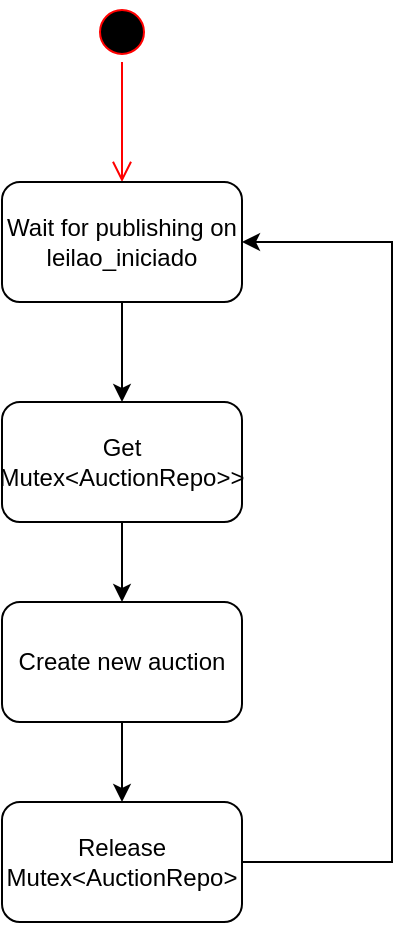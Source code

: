 <mxfile version="28.1.2" pages="4">
  <diagram name="init_auction" id="ZShbLeK9rYV55qqBjuDV">
    <mxGraphModel dx="1422" dy="853" grid="1" gridSize="10" guides="1" tooltips="1" connect="1" arrows="1" fold="1" page="1" pageScale="1" pageWidth="850" pageHeight="1100" math="0" shadow="0">
      <root>
        <mxCell id="0" />
        <mxCell id="1" parent="0" />
        <mxCell id="aOswbrfjWOmHaii_PcYx-1" value="" style="ellipse;html=1;shape=startState;fillColor=#000000;strokeColor=#ff0000;" vertex="1" parent="1">
          <mxGeometry x="410" y="80" width="30" height="30" as="geometry" />
        </mxCell>
        <mxCell id="aOswbrfjWOmHaii_PcYx-2" value="" style="edgeStyle=orthogonalEdgeStyle;html=1;verticalAlign=bottom;endArrow=open;endSize=8;strokeColor=#ff0000;rounded=0;" edge="1" source="aOswbrfjWOmHaii_PcYx-1" parent="1">
          <mxGeometry relative="1" as="geometry">
            <mxPoint x="425" y="170" as="targetPoint" />
          </mxGeometry>
        </mxCell>
        <mxCell id="aOswbrfjWOmHaii_PcYx-5" style="edgeStyle=orthogonalEdgeStyle;rounded=0;orthogonalLoop=1;jettySize=auto;html=1;exitX=0.5;exitY=1;exitDx=0;exitDy=0;entryX=0.5;entryY=0;entryDx=0;entryDy=0;" edge="1" parent="1" source="aOswbrfjWOmHaii_PcYx-3" target="aOswbrfjWOmHaii_PcYx-4">
          <mxGeometry relative="1" as="geometry" />
        </mxCell>
        <mxCell id="aOswbrfjWOmHaii_PcYx-3" value="Get Mutex&amp;lt;AuctionRepo&amp;gt;&amp;gt;" style="rounded=1;whiteSpace=wrap;html=1;" vertex="1" parent="1">
          <mxGeometry x="365" y="280" width="120" height="60" as="geometry" />
        </mxCell>
        <mxCell id="aOswbrfjWOmHaii_PcYx-9" style="edgeStyle=orthogonalEdgeStyle;rounded=0;orthogonalLoop=1;jettySize=auto;html=1;exitX=0.5;exitY=1;exitDx=0;exitDy=0;entryX=0.5;entryY=0;entryDx=0;entryDy=0;" edge="1" parent="1" source="aOswbrfjWOmHaii_PcYx-4" target="aOswbrfjWOmHaii_PcYx-6">
          <mxGeometry relative="1" as="geometry" />
        </mxCell>
        <mxCell id="aOswbrfjWOmHaii_PcYx-4" value="Create new auction" style="rounded=1;whiteSpace=wrap;html=1;" vertex="1" parent="1">
          <mxGeometry x="365" y="380" width="120" height="60" as="geometry" />
        </mxCell>
        <mxCell id="aOswbrfjWOmHaii_PcYx-10" style="edgeStyle=orthogonalEdgeStyle;rounded=0;orthogonalLoop=1;jettySize=auto;html=1;exitX=1;exitY=0.5;exitDx=0;exitDy=0;entryX=1;entryY=0.5;entryDx=0;entryDy=0;" edge="1" parent="1" source="aOswbrfjWOmHaii_PcYx-6" target="aOswbrfjWOmHaii_PcYx-7">
          <mxGeometry relative="1" as="geometry">
            <Array as="points">
              <mxPoint x="560" y="510" />
              <mxPoint x="560" y="200" />
            </Array>
          </mxGeometry>
        </mxCell>
        <mxCell id="aOswbrfjWOmHaii_PcYx-6" value="Release Mutex&amp;lt;AuctionRepo&amp;gt;" style="rounded=1;whiteSpace=wrap;html=1;" vertex="1" parent="1">
          <mxGeometry x="365" y="480" width="120" height="60" as="geometry" />
        </mxCell>
        <mxCell id="aOswbrfjWOmHaii_PcYx-8" style="edgeStyle=orthogonalEdgeStyle;rounded=0;orthogonalLoop=1;jettySize=auto;html=1;exitX=0.5;exitY=1;exitDx=0;exitDy=0;entryX=0.5;entryY=0;entryDx=0;entryDy=0;" edge="1" parent="1" source="aOswbrfjWOmHaii_PcYx-7" target="aOswbrfjWOmHaii_PcYx-3">
          <mxGeometry relative="1" as="geometry" />
        </mxCell>
        <mxCell id="aOswbrfjWOmHaii_PcYx-7" value="Wait for publishing on leilao_iniciado" style="rounded=1;whiteSpace=wrap;html=1;" vertex="1" parent="1">
          <mxGeometry x="365" y="170" width="120" height="60" as="geometry" />
        </mxCell>
      </root>
    </mxGraphModel>
  </diagram>
  <diagram id="7X5z4MBJ-ZKuY_FDH3-5" name="validate_bid">
    <mxGraphModel dx="1422" dy="853" grid="1" gridSize="10" guides="1" tooltips="1" connect="1" arrows="1" fold="1" page="1" pageScale="1" pageWidth="850" pageHeight="1100" math="0" shadow="0">
      <root>
        <mxCell id="0" />
        <mxCell id="1" parent="0" />
        <mxCell id="AKYTVT5jI3eE3R4Rnk5i-1" value="" style="ellipse;html=1;shape=startState;fillColor=#000000;strokeColor=#ff0000;" vertex="1" parent="1">
          <mxGeometry x="410" y="70" width="30" height="30" as="geometry" />
        </mxCell>
        <mxCell id="AKYTVT5jI3eE3R4Rnk5i-2" value="" style="edgeStyle=orthogonalEdgeStyle;html=1;verticalAlign=bottom;endArrow=open;endSize=8;strokeColor=#ff0000;rounded=0;" edge="1" source="AKYTVT5jI3eE3R4Rnk5i-1" parent="1">
          <mxGeometry relative="1" as="geometry">
            <mxPoint x="425" y="160" as="targetPoint" />
          </mxGeometry>
        </mxCell>
        <mxCell id="AKYTVT5jI3eE3R4Rnk5i-5" style="edgeStyle=orthogonalEdgeStyle;rounded=0;orthogonalLoop=1;jettySize=auto;html=1;exitX=0.5;exitY=1;exitDx=0;exitDy=0;entryX=0.5;entryY=0;entryDx=0;entryDy=0;" edge="1" parent="1" source="AKYTVT5jI3eE3R4Rnk5i-3" target="AKYTVT5jI3eE3R4Rnk5i-4">
          <mxGeometry relative="1" as="geometry" />
        </mxCell>
        <mxCell id="AKYTVT5jI3eE3R4Rnk5i-3" value="wait for publish on &quot;lance_realizado&quot;" style="rounded=1;whiteSpace=wrap;html=1;" vertex="1" parent="1">
          <mxGeometry x="365" y="160" width="120" height="60" as="geometry" />
        </mxCell>
        <mxCell id="AKYTVT5jI3eE3R4Rnk5i-7" style="edgeStyle=orthogonalEdgeStyle;rounded=0;orthogonalLoop=1;jettySize=auto;html=1;exitX=0.5;exitY=1;exitDx=0;exitDy=0;entryX=0.5;entryY=0;entryDx=0;entryDy=0;" edge="1" parent="1" source="AKYTVT5jI3eE3R4Rnk5i-4" target="AKYTVT5jI3eE3R4Rnk5i-6">
          <mxGeometry relative="1" as="geometry" />
        </mxCell>
        <mxCell id="AKYTVT5jI3eE3R4Rnk5i-4" value="validate_bid" style="rounded=1;whiteSpace=wrap;html=1;" vertex="1" parent="1">
          <mxGeometry x="365" y="260" width="120" height="60" as="geometry" />
        </mxCell>
        <mxCell id="AKYTVT5jI3eE3R4Rnk5i-8" style="edgeStyle=orthogonalEdgeStyle;rounded=0;orthogonalLoop=1;jettySize=auto;html=1;exitX=1;exitY=0.5;exitDx=0;exitDy=0;entryX=1;entryY=0.5;entryDx=0;entryDy=0;" edge="1" parent="1" source="AKYTVT5jI3eE3R4Rnk5i-6" target="AKYTVT5jI3eE3R4Rnk5i-3">
          <mxGeometry relative="1" as="geometry">
            <Array as="points">
              <mxPoint x="560" y="400" />
              <mxPoint x="560" y="190" />
            </Array>
          </mxGeometry>
        </mxCell>
        <mxCell id="AKYTVT5jI3eE3R4Rnk5i-9" value="No" style="edgeLabel;html=1;align=center;verticalAlign=middle;resizable=0;points=[];" vertex="1" connectable="0" parent="AKYTVT5jI3eE3R4Rnk5i-8">
          <mxGeometry x="0.171" y="2" relative="1" as="geometry">
            <mxPoint x="12" y="19" as="offset" />
          </mxGeometry>
        </mxCell>
        <mxCell id="AKYTVT5jI3eE3R4Rnk5i-11" style="edgeStyle=orthogonalEdgeStyle;rounded=0;orthogonalLoop=1;jettySize=auto;html=1;exitX=0.5;exitY=1;exitDx=0;exitDy=0;entryX=0.5;entryY=0;entryDx=0;entryDy=0;" edge="1" parent="1" source="AKYTVT5jI3eE3R4Rnk5i-6" target="AKYTVT5jI3eE3R4Rnk5i-10">
          <mxGeometry relative="1" as="geometry" />
        </mxCell>
        <mxCell id="AKYTVT5jI3eE3R4Rnk5i-6" value="is bid valid?" style="rhombus;whiteSpace=wrap;html=1;" vertex="1" parent="1">
          <mxGeometry x="358" y="360" width="135" height="80" as="geometry" />
        </mxCell>
        <mxCell id="AKYTVT5jI3eE3R4Rnk5i-12" style="edgeStyle=orthogonalEdgeStyle;rounded=0;orthogonalLoop=1;jettySize=auto;html=1;exitX=0.5;exitY=1;exitDx=0;exitDy=0;" edge="1" parent="1" source="AKYTVT5jI3eE3R4Rnk5i-10">
          <mxGeometry relative="1" as="geometry">
            <mxPoint x="426" y="570" as="targetPoint" />
          </mxGeometry>
        </mxCell>
        <mxCell id="AKYTVT5jI3eE3R4Rnk5i-10" value="Get Mutex&amp;lt;AuctionRepo&amp;gt;" style="rounded=1;whiteSpace=wrap;html=1;" vertex="1" parent="1">
          <mxGeometry x="366" y="470" width="120" height="60" as="geometry" />
        </mxCell>
        <mxCell id="AKYTVT5jI3eE3R4Rnk5i-15" style="edgeStyle=orthogonalEdgeStyle;rounded=0;orthogonalLoop=1;jettySize=auto;html=1;exitX=0.5;exitY=1;exitDx=0;exitDy=0;entryX=0.5;entryY=0;entryDx=0;entryDy=0;" edge="1" parent="1" source="AKYTVT5jI3eE3R4Rnk5i-13" target="AKYTVT5jI3eE3R4Rnk5i-14">
          <mxGeometry relative="1" as="geometry" />
        </mxCell>
        <mxCell id="AKYTVT5jI3eE3R4Rnk5i-13" value="Get Mutex&amp;lt;Connection&amp;gt;" style="rounded=1;whiteSpace=wrap;html=1;" vertex="1" parent="1">
          <mxGeometry x="365" y="570" width="120" height="60" as="geometry" />
        </mxCell>
        <mxCell id="AKYTVT5jI3eE3R4Rnk5i-17" style="edgeStyle=orthogonalEdgeStyle;rounded=0;orthogonalLoop=1;jettySize=auto;html=1;exitX=0.5;exitY=1;exitDx=0;exitDy=0;" edge="1" parent="1" source="AKYTVT5jI3eE3R4Rnk5i-14" target="AKYTVT5jI3eE3R4Rnk5i-16">
          <mxGeometry relative="1" as="geometry" />
        </mxCell>
        <mxCell id="AKYTVT5jI3eE3R4Rnk5i-14" value="publish bid on &quot;lance_validado&quot;" style="rounded=1;whiteSpace=wrap;html=1;" vertex="1" parent="1">
          <mxGeometry x="365" y="660" width="120" height="60" as="geometry" />
        </mxCell>
        <mxCell id="AKYTVT5jI3eE3R4Rnk5i-18" style="edgeStyle=orthogonalEdgeStyle;rounded=0;orthogonalLoop=1;jettySize=auto;html=1;exitX=1;exitY=0.5;exitDx=0;exitDy=0;" edge="1" parent="1" source="AKYTVT5jI3eE3R4Rnk5i-16">
          <mxGeometry relative="1" as="geometry">
            <mxPoint x="560" y="400" as="targetPoint" />
          </mxGeometry>
        </mxCell>
        <mxCell id="AKYTVT5jI3eE3R4Rnk5i-16" value="Release Mutexes" style="rounded=1;whiteSpace=wrap;html=1;" vertex="1" parent="1">
          <mxGeometry x="365" y="760" width="120" height="60" as="geometry" />
        </mxCell>
      </root>
    </mxGraphModel>
  </diagram>
  <diagram id="R5XpI7SYWUNxmch0gn1L" name="bid-srv">
    <mxGraphModel dx="2272" dy="853" grid="1" gridSize="10" guides="1" tooltips="1" connect="1" arrows="1" fold="1" page="1" pageScale="1" pageWidth="850" pageHeight="1100" math="0" shadow="0">
      <root>
        <mxCell id="0" />
        <mxCell id="1" parent="0" />
        <mxCell id="9ARn3-T1C-i8Hp7iy3mh-17" style="edgeStyle=orthogonalEdgeStyle;rounded=0;orthogonalLoop=1;jettySize=auto;html=1;entryX=0.5;entryY=0;entryDx=0;entryDy=0;" edge="1" parent="1" source="9ARn3-T1C-i8Hp7iy3mh-2" target="9ARn3-T1C-i8Hp7iy3mh-16">
          <mxGeometry relative="1" as="geometry" />
        </mxCell>
        <mxCell id="9ARn3-T1C-i8Hp7iy3mh-2" value="" style="html=1;verticalLabelPosition=bottom;align=center;labelBackgroundColor=#ffffff;verticalAlign=top;strokeWidth=2;strokeColor=#0080F0;shadow=0;dashed=0;shape=mxgraph.ios7.icons.locked;" vertex="1" parent="1">
          <mxGeometry x="405" y="590" width="40" height="50" as="geometry" />
        </mxCell>
        <mxCell id="9ARn3-T1C-i8Hp7iy3mh-3" value="task_init_auction" style="rounded=1;whiteSpace=wrap;html=1;" vertex="1" parent="1">
          <mxGeometry x="-20" y="450" width="120" height="60" as="geometry" />
        </mxCell>
        <mxCell id="9ARn3-T1C-i8Hp7iy3mh-14" style="edgeStyle=orthogonalEdgeStyle;rounded=0;orthogonalLoop=1;jettySize=auto;html=1;exitX=0.5;exitY=1;exitDx=0;exitDy=0;" edge="1" parent="1" source="9ARn3-T1C-i8Hp7iy3mh-4" target="9ARn3-T1C-i8Hp7iy3mh-2">
          <mxGeometry relative="1" as="geometry" />
        </mxCell>
        <mxCell id="9ARn3-T1C-i8Hp7iy3mh-64" style="edgeStyle=orthogonalEdgeStyle;rounded=0;orthogonalLoop=1;jettySize=auto;html=1;exitX=1;exitY=0.5;exitDx=0;exitDy=0;" edge="1" parent="1" source="9ARn3-T1C-i8Hp7iy3mh-4">
          <mxGeometry relative="1" as="geometry">
            <mxPoint x="520" y="330" as="targetPoint" />
          </mxGeometry>
        </mxCell>
        <mxCell id="9ARn3-T1C-i8Hp7iy3mh-74" value="&amp;lt;&amp;lt;publish&lt;span style=&quot;background-color: light-dark(#ffffff, var(--ge-dark-color, #121212)); color: light-dark(rgb(0, 0, 0), rgb(255, 255, 255));&quot;&gt;&amp;gt;&amp;gt;&lt;/span&gt;" style="edgeLabel;html=1;align=center;verticalAlign=middle;resizable=0;points=[];" vertex="1" connectable="0" parent="9ARn3-T1C-i8Hp7iy3mh-64">
          <mxGeometry x="0.224" y="-1" relative="1" as="geometry">
            <mxPoint as="offset" />
          </mxGeometry>
        </mxCell>
        <mxCell id="9ARn3-T1C-i8Hp7iy3mh-4" value="task_validate_bid" style="rounded=1;whiteSpace=wrap;html=1;" vertex="1" parent="1">
          <mxGeometry x="365" y="450" width="120" height="60" as="geometry" />
        </mxCell>
        <mxCell id="9ARn3-T1C-i8Hp7iy3mh-72" style="edgeStyle=orthogonalEdgeStyle;rounded=0;orthogonalLoop=1;jettySize=auto;html=1;exitX=1;exitY=0.5;exitDx=0;exitDy=0;" edge="1" parent="1" source="9ARn3-T1C-i8Hp7iy3mh-5">
          <mxGeometry relative="1" as="geometry">
            <mxPoint x="920" y="330" as="targetPoint" />
          </mxGeometry>
        </mxCell>
        <mxCell id="9ARn3-T1C-i8Hp7iy3mh-75" value="&amp;lt;&amp;lt;publish&lt;span style=&quot;color: light-dark(rgb(0, 0, 0), rgb(255, 255, 255));&quot;&gt;&amp;gt;&amp;gt;&lt;/span&gt;" style="edgeLabel;html=1;align=center;verticalAlign=middle;resizable=0;points=[];" vertex="1" connectable="0" parent="9ARn3-T1C-i8Hp7iy3mh-72">
          <mxGeometry x="0.423" relative="1" as="geometry">
            <mxPoint as="offset" />
          </mxGeometry>
        </mxCell>
        <mxCell id="9ARn3-T1C-i8Hp7iy3mh-5" value="task_end_auction" style="rounded=1;whiteSpace=wrap;html=1;" vertex="1" parent="1">
          <mxGeometry x="760" y="450" width="120" height="60" as="geometry" />
        </mxCell>
        <mxCell id="9ARn3-T1C-i8Hp7iy3mh-12" style="edgeStyle=orthogonalEdgeStyle;rounded=0;orthogonalLoop=1;jettySize=auto;html=1;exitX=0.5;exitY=1;exitDx=0;exitDy=0;entryX=-0.025;entryY=0.76;entryDx=0;entryDy=0;entryPerimeter=0;" edge="1" parent="1" source="9ARn3-T1C-i8Hp7iy3mh-3" target="9ARn3-T1C-i8Hp7iy3mh-2">
          <mxGeometry relative="1" as="geometry" />
        </mxCell>
        <mxCell id="9ARn3-T1C-i8Hp7iy3mh-15" style="edgeStyle=orthogonalEdgeStyle;rounded=0;orthogonalLoop=1;jettySize=auto;html=1;exitX=0.5;exitY=1;exitDx=0;exitDy=0;entryX=1;entryY=0.72;entryDx=0;entryDy=0;entryPerimeter=0;" edge="1" parent="1" source="9ARn3-T1C-i8Hp7iy3mh-5" target="9ARn3-T1C-i8Hp7iy3mh-2">
          <mxGeometry relative="1" as="geometry" />
        </mxCell>
        <mxCell id="9ARn3-T1C-i8Hp7iy3mh-16" value="AuctionsRepo" style="rounded=1;whiteSpace=wrap;html=1;" vertex="1" parent="1">
          <mxGeometry x="365" y="730" width="120" height="60" as="geometry" />
        </mxCell>
        <mxCell id="9ARn3-T1C-i8Hp7iy3mh-18" value="Mutex&amp;lt;AuctionsRepo&amp;gt;" style="text;html=1;align=center;verticalAlign=middle;whiteSpace=wrap;rounded=0;" vertex="1" parent="1">
          <mxGeometry x="460" y="640" width="60" height="30" as="geometry" />
        </mxCell>
        <mxCell id="9ARn3-T1C-i8Hp7iy3mh-60" style="edgeStyle=orthogonalEdgeStyle;rounded=0;orthogonalLoop=1;jettySize=auto;html=1;entryX=0.5;entryY=0;entryDx=0;entryDy=0;" edge="1" parent="1" source="9ARn3-T1C-i8Hp7iy3mh-24" target="9ARn3-T1C-i8Hp7iy3mh-3">
          <mxGeometry relative="1" as="geometry" />
        </mxCell>
        <mxCell id="9ARn3-T1C-i8Hp7iy3mh-61" value="&amp;lt;&amp;lt;subscribe&amp;gt;&amp;gt;" style="edgeLabel;html=1;align=center;verticalAlign=middle;resizable=0;points=[];" vertex="1" connectable="0" parent="9ARn3-T1C-i8Hp7iy3mh-60">
          <mxGeometry x="-0.123" y="3" relative="1" as="geometry">
            <mxPoint x="-3" y="23" as="offset" />
          </mxGeometry>
        </mxCell>
        <mxCell id="9ARn3-T1C-i8Hp7iy3mh-24" value="leilao iniciado" style="swimlane;fontStyle=0;childLayout=stackLayout;horizontal=1;startSize=30;horizontalStack=0;resizeParent=1;resizeParentMax=0;resizeLast=0;collapsible=1;marginBottom=0;whiteSpace=wrap;html=1;" vertex="1" parent="1">
          <mxGeometry x="7.5" y="200" width="65" height="120" as="geometry" />
        </mxCell>
        <mxCell id="9ARn3-T1C-i8Hp7iy3mh-25" value="Item 1" style="text;strokeColor=none;fillColor=none;align=left;verticalAlign=middle;spacingLeft=4;spacingRight=4;overflow=hidden;points=[[0,0.5],[1,0.5]];portConstraint=eastwest;rotatable=0;whiteSpace=wrap;html=1;" vertex="1" parent="9ARn3-T1C-i8Hp7iy3mh-24">
          <mxGeometry y="30" width="65" height="30" as="geometry" />
        </mxCell>
        <mxCell id="9ARn3-T1C-i8Hp7iy3mh-26" value="Item 2" style="text;strokeColor=none;fillColor=none;align=left;verticalAlign=middle;spacingLeft=4;spacingRight=4;overflow=hidden;points=[[0,0.5],[1,0.5]];portConstraint=eastwest;rotatable=0;whiteSpace=wrap;html=1;" vertex="1" parent="9ARn3-T1C-i8Hp7iy3mh-24">
          <mxGeometry y="60" width="65" height="30" as="geometry" />
        </mxCell>
        <mxCell id="9ARn3-T1C-i8Hp7iy3mh-27" value="Item 3" style="text;strokeColor=none;fillColor=none;align=left;verticalAlign=middle;spacingLeft=4;spacingRight=4;overflow=hidden;points=[[0,0.5],[1,0.5]];portConstraint=eastwest;rotatable=0;whiteSpace=wrap;html=1;" vertex="1" parent="9ARn3-T1C-i8Hp7iy3mh-24">
          <mxGeometry y="90" width="65" height="30" as="geometry" />
        </mxCell>
        <mxCell id="9ARn3-T1C-i8Hp7iy3mh-62" style="edgeStyle=orthogonalEdgeStyle;rounded=0;orthogonalLoop=1;jettySize=auto;html=1;entryX=0;entryY=0.5;entryDx=0;entryDy=0;" edge="1" parent="1" source="9ARn3-T1C-i8Hp7iy3mh-44" target="9ARn3-T1C-i8Hp7iy3mh-4">
          <mxGeometry relative="1" as="geometry" />
        </mxCell>
        <mxCell id="9ARn3-T1C-i8Hp7iy3mh-65" value="&amp;lt;&amp;lt;subscribe&amp;gt;&amp;gt;" style="edgeLabel;html=1;align=center;verticalAlign=middle;resizable=0;points=[];" vertex="1" connectable="0" parent="9ARn3-T1C-i8Hp7iy3mh-62">
          <mxGeometry x="-0.293" y="-2" relative="1" as="geometry">
            <mxPoint as="offset" />
          </mxGeometry>
        </mxCell>
        <mxCell id="9ARn3-T1C-i8Hp7iy3mh-44" value="lance realizado" style="swimlane;fontStyle=0;childLayout=stackLayout;horizontal=1;startSize=30;horizontalStack=0;resizeParent=1;resizeParentMax=0;resizeLast=0;collapsible=1;marginBottom=0;whiteSpace=wrap;html=1;" vertex="1" parent="1">
          <mxGeometry x="300" y="200" width="65" height="120" as="geometry" />
        </mxCell>
        <mxCell id="9ARn3-T1C-i8Hp7iy3mh-45" value="Item 1" style="text;strokeColor=none;fillColor=none;align=left;verticalAlign=middle;spacingLeft=4;spacingRight=4;overflow=hidden;points=[[0,0.5],[1,0.5]];portConstraint=eastwest;rotatable=0;whiteSpace=wrap;html=1;" vertex="1" parent="9ARn3-T1C-i8Hp7iy3mh-44">
          <mxGeometry y="30" width="65" height="30" as="geometry" />
        </mxCell>
        <mxCell id="9ARn3-T1C-i8Hp7iy3mh-46" value="Item 2" style="text;strokeColor=none;fillColor=none;align=left;verticalAlign=middle;spacingLeft=4;spacingRight=4;overflow=hidden;points=[[0,0.5],[1,0.5]];portConstraint=eastwest;rotatable=0;whiteSpace=wrap;html=1;" vertex="1" parent="9ARn3-T1C-i8Hp7iy3mh-44">
          <mxGeometry y="60" width="65" height="30" as="geometry" />
        </mxCell>
        <mxCell id="9ARn3-T1C-i8Hp7iy3mh-47" value="Item 3" style="text;strokeColor=none;fillColor=none;align=left;verticalAlign=middle;spacingLeft=4;spacingRight=4;overflow=hidden;points=[[0,0.5],[1,0.5]];portConstraint=eastwest;rotatable=0;whiteSpace=wrap;html=1;" vertex="1" parent="9ARn3-T1C-i8Hp7iy3mh-44">
          <mxGeometry y="90" width="65" height="30" as="geometry" />
        </mxCell>
        <mxCell id="9ARn3-T1C-i8Hp7iy3mh-48" value="lance validado" style="swimlane;fontStyle=0;childLayout=stackLayout;horizontal=1;startSize=30;horizontalStack=0;resizeParent=1;resizeParentMax=0;resizeLast=0;collapsible=1;marginBottom=0;whiteSpace=wrap;html=1;" vertex="1" parent="1">
          <mxGeometry x="485" y="200" width="65" height="120" as="geometry" />
        </mxCell>
        <mxCell id="9ARn3-T1C-i8Hp7iy3mh-49" value="Item 1" style="text;strokeColor=none;fillColor=none;align=left;verticalAlign=middle;spacingLeft=4;spacingRight=4;overflow=hidden;points=[[0,0.5],[1,0.5]];portConstraint=eastwest;rotatable=0;whiteSpace=wrap;html=1;" vertex="1" parent="9ARn3-T1C-i8Hp7iy3mh-48">
          <mxGeometry y="30" width="65" height="30" as="geometry" />
        </mxCell>
        <mxCell id="9ARn3-T1C-i8Hp7iy3mh-50" value="Item 2" style="text;strokeColor=none;fillColor=none;align=left;verticalAlign=middle;spacingLeft=4;spacingRight=4;overflow=hidden;points=[[0,0.5],[1,0.5]];portConstraint=eastwest;rotatable=0;whiteSpace=wrap;html=1;" vertex="1" parent="9ARn3-T1C-i8Hp7iy3mh-48">
          <mxGeometry y="60" width="65" height="30" as="geometry" />
        </mxCell>
        <mxCell id="9ARn3-T1C-i8Hp7iy3mh-51" value="Item 3" style="text;strokeColor=none;fillColor=none;align=left;verticalAlign=middle;spacingLeft=4;spacingRight=4;overflow=hidden;points=[[0,0.5],[1,0.5]];portConstraint=eastwest;rotatable=0;whiteSpace=wrap;html=1;" vertex="1" parent="9ARn3-T1C-i8Hp7iy3mh-48">
          <mxGeometry y="90" width="65" height="30" as="geometry" />
        </mxCell>
        <mxCell id="9ARn3-T1C-i8Hp7iy3mh-71" style="edgeStyle=orthogonalEdgeStyle;rounded=0;orthogonalLoop=1;jettySize=auto;html=1;entryX=0;entryY=0.5;entryDx=0;entryDy=0;exitX=0.508;exitY=0.967;exitDx=0;exitDy=0;exitPerimeter=0;" edge="1" parent="1" source="9ARn3-T1C-i8Hp7iy3mh-55" target="9ARn3-T1C-i8Hp7iy3mh-5">
          <mxGeometry relative="1" as="geometry" />
        </mxCell>
        <mxCell id="9ARn3-T1C-i8Hp7iy3mh-73" value="&amp;lt;&amp;lt;subscribe&amp;gt;&amp;gt;" style="edgeLabel;html=1;align=center;verticalAlign=middle;resizable=0;points=[];" vertex="1" connectable="0" parent="9ARn3-T1C-i8Hp7iy3mh-71">
          <mxGeometry x="-0.337" y="-3" relative="1" as="geometry">
            <mxPoint as="offset" />
          </mxGeometry>
        </mxCell>
        <mxCell id="9ARn3-T1C-i8Hp7iy3mh-52" value="leilão finalizado" style="swimlane;fontStyle=0;childLayout=stackLayout;horizontal=1;startSize=30;horizontalStack=0;resizeParent=1;resizeParentMax=0;resizeLast=0;collapsible=1;marginBottom=0;whiteSpace=wrap;html=1;" vertex="1" parent="1">
          <mxGeometry x="695" y="200" width="65" height="120" as="geometry" />
        </mxCell>
        <mxCell id="9ARn3-T1C-i8Hp7iy3mh-53" value="Item 1" style="text;strokeColor=none;fillColor=none;align=left;verticalAlign=middle;spacingLeft=4;spacingRight=4;overflow=hidden;points=[[0,0.5],[1,0.5]];portConstraint=eastwest;rotatable=0;whiteSpace=wrap;html=1;" vertex="1" parent="9ARn3-T1C-i8Hp7iy3mh-52">
          <mxGeometry y="30" width="65" height="30" as="geometry" />
        </mxCell>
        <mxCell id="9ARn3-T1C-i8Hp7iy3mh-54" value="Item 2" style="text;strokeColor=none;fillColor=none;align=left;verticalAlign=middle;spacingLeft=4;spacingRight=4;overflow=hidden;points=[[0,0.5],[1,0.5]];portConstraint=eastwest;rotatable=0;whiteSpace=wrap;html=1;" vertex="1" parent="9ARn3-T1C-i8Hp7iy3mh-52">
          <mxGeometry y="60" width="65" height="30" as="geometry" />
        </mxCell>
        <mxCell id="9ARn3-T1C-i8Hp7iy3mh-55" value="Item 3" style="text;strokeColor=none;fillColor=none;align=left;verticalAlign=middle;spacingLeft=4;spacingRight=4;overflow=hidden;points=[[0,0.5],[1,0.5]];portConstraint=eastwest;rotatable=0;whiteSpace=wrap;html=1;" vertex="1" parent="9ARn3-T1C-i8Hp7iy3mh-52">
          <mxGeometry y="90" width="65" height="30" as="geometry" />
        </mxCell>
        <mxCell id="9ARn3-T1C-i8Hp7iy3mh-56" value="leilão vencedor" style="swimlane;fontStyle=0;childLayout=stackLayout;horizontal=1;startSize=30;horizontalStack=0;resizeParent=1;resizeParentMax=0;resizeLast=0;collapsible=1;marginBottom=0;whiteSpace=wrap;html=1;" vertex="1" parent="1">
          <mxGeometry x="890" y="200" width="65" height="120" as="geometry" />
        </mxCell>
        <mxCell id="9ARn3-T1C-i8Hp7iy3mh-57" value="Item 1" style="text;strokeColor=none;fillColor=none;align=left;verticalAlign=middle;spacingLeft=4;spacingRight=4;overflow=hidden;points=[[0,0.5],[1,0.5]];portConstraint=eastwest;rotatable=0;whiteSpace=wrap;html=1;" vertex="1" parent="9ARn3-T1C-i8Hp7iy3mh-56">
          <mxGeometry y="30" width="65" height="30" as="geometry" />
        </mxCell>
        <mxCell id="9ARn3-T1C-i8Hp7iy3mh-58" value="Item 2" style="text;strokeColor=none;fillColor=none;align=left;verticalAlign=middle;spacingLeft=4;spacingRight=4;overflow=hidden;points=[[0,0.5],[1,0.5]];portConstraint=eastwest;rotatable=0;whiteSpace=wrap;html=1;" vertex="1" parent="9ARn3-T1C-i8Hp7iy3mh-56">
          <mxGeometry y="60" width="65" height="30" as="geometry" />
        </mxCell>
        <mxCell id="9ARn3-T1C-i8Hp7iy3mh-59" value="Item 3" style="text;strokeColor=none;fillColor=none;align=left;verticalAlign=middle;spacingLeft=4;spacingRight=4;overflow=hidden;points=[[0,0.5],[1,0.5]];portConstraint=eastwest;rotatable=0;whiteSpace=wrap;html=1;" vertex="1" parent="9ARn3-T1C-i8Hp7iy3mh-56">
          <mxGeometry y="90" width="65" height="30" as="geometry" />
        </mxCell>
      </root>
    </mxGraphModel>
  </diagram>
  <diagram id="wQ4HHQm2K1fC1NC4oXEA" name="end_auction">
    <mxGraphModel dx="1422" dy="853" grid="1" gridSize="10" guides="1" tooltips="1" connect="1" arrows="1" fold="1" page="1" pageScale="1" pageWidth="850" pageHeight="1100" math="0" shadow="0">
      <root>
        <mxCell id="0" />
        <mxCell id="1" parent="0" />
        <mxCell id="xSDcRDDCq-_QnOi-IcY7-4" style="edgeStyle=orthogonalEdgeStyle;rounded=0;orthogonalLoop=1;jettySize=auto;html=1;entryX=0.5;entryY=0;entryDx=0;entryDy=0;" edge="1" parent="1" source="xSDcRDDCq-_QnOi-IcY7-1" target="xSDcRDDCq-_QnOi-IcY7-2">
          <mxGeometry relative="1" as="geometry" />
        </mxCell>
        <mxCell id="xSDcRDDCq-_QnOi-IcY7-1" value="" style="ellipse;fillColor=strokeColor;html=1;" vertex="1" parent="1">
          <mxGeometry x="410" y="40" width="30" height="30" as="geometry" />
        </mxCell>
        <mxCell id="xSDcRDDCq-_QnOi-IcY7-8" style="edgeStyle=orthogonalEdgeStyle;rounded=0;orthogonalLoop=1;jettySize=auto;html=1;exitX=0.5;exitY=1;exitDx=0;exitDy=0;entryX=0.5;entryY=0;entryDx=0;entryDy=0;" edge="1" parent="1" source="xSDcRDDCq-_QnOi-IcY7-2" target="xSDcRDDCq-_QnOi-IcY7-5">
          <mxGeometry relative="1" as="geometry" />
        </mxCell>
        <mxCell id="xSDcRDDCq-_QnOi-IcY7-2" value="wait for message on leilao_finalizado" style="rounded=1;whiteSpace=wrap;html=1;" vertex="1" parent="1">
          <mxGeometry x="365" y="150" width="120" height="60" as="geometry" />
        </mxCell>
        <mxCell id="xSDcRDDCq-_QnOi-IcY7-10" style="edgeStyle=orthogonalEdgeStyle;rounded=0;orthogonalLoop=1;jettySize=auto;html=1;exitX=0.5;exitY=1;exitDx=0;exitDy=0;entryX=0.5;entryY=0;entryDx=0;entryDy=0;" edge="1" parent="1" source="xSDcRDDCq-_QnOi-IcY7-5" target="xSDcRDDCq-_QnOi-IcY7-9">
          <mxGeometry relative="1" as="geometry" />
        </mxCell>
        <mxCell id="xSDcRDDCq-_QnOi-IcY7-5" value="Get Mutex&amp;lt;Auctions&amp;gt;" style="rounded=1;whiteSpace=wrap;html=1;" vertex="1" parent="1">
          <mxGeometry x="365" y="280" width="120" height="60" as="geometry" />
        </mxCell>
        <mxCell id="xSDcRDDCq-_QnOi-IcY7-12" style="edgeStyle=orthogonalEdgeStyle;rounded=0;orthogonalLoop=1;jettySize=auto;html=1;exitX=0.5;exitY=1;exitDx=0;exitDy=0;" edge="1" parent="1" source="xSDcRDDCq-_QnOi-IcY7-9">
          <mxGeometry relative="1" as="geometry">
            <mxPoint x="425" y="500" as="targetPoint" />
          </mxGeometry>
        </mxCell>
        <mxCell id="xSDcRDDCq-_QnOi-IcY7-9" value="set Auction as finished" style="rounded=1;whiteSpace=wrap;html=1;" vertex="1" parent="1">
          <mxGeometry x="365" y="400" width="120" height="60" as="geometry" />
        </mxCell>
        <mxCell id="xSDcRDDCq-_QnOi-IcY7-15" style="edgeStyle=orthogonalEdgeStyle;rounded=0;orthogonalLoop=1;jettySize=auto;html=1;exitX=0.5;exitY=1;exitDx=0;exitDy=0;entryX=0.5;entryY=0;entryDx=0;entryDy=0;" edge="1" parent="1" source="xSDcRDDCq-_QnOi-IcY7-13" target="xSDcRDDCq-_QnOi-IcY7-14">
          <mxGeometry relative="1" as="geometry" />
        </mxCell>
        <mxCell id="xSDcRDDCq-_QnOi-IcY7-13" value="Release Mutex" style="rounded=1;whiteSpace=wrap;html=1;" vertex="1" parent="1">
          <mxGeometry x="365" y="500" width="120" height="60" as="geometry" />
        </mxCell>
        <mxCell id="xSDcRDDCq-_QnOi-IcY7-16" style="edgeStyle=orthogonalEdgeStyle;rounded=0;orthogonalLoop=1;jettySize=auto;html=1;exitX=1;exitY=0.5;exitDx=0;exitDy=0;entryX=1;entryY=0.5;entryDx=0;entryDy=0;" edge="1" parent="1" source="xSDcRDDCq-_QnOi-IcY7-14" target="xSDcRDDCq-_QnOi-IcY7-2">
          <mxGeometry relative="1" as="geometry">
            <Array as="points">
              <mxPoint x="550" y="650" />
              <mxPoint x="550" y="180" />
            </Array>
          </mxGeometry>
        </mxCell>
        <mxCell id="xSDcRDDCq-_QnOi-IcY7-14" value="publish highest bid on&lt;div&gt;lance_vencedor&lt;/div&gt;" style="rounded=1;whiteSpace=wrap;html=1;" vertex="1" parent="1">
          <mxGeometry x="365" y="620" width="120" height="60" as="geometry" />
        </mxCell>
      </root>
    </mxGraphModel>
  </diagram>
</mxfile>
